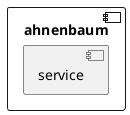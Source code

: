 @startuml

'!theme mono
'COMMENT - skinparam linetype ortho

component ahnenbaum as "ahnenbaum" {

	component service

}

@enduml